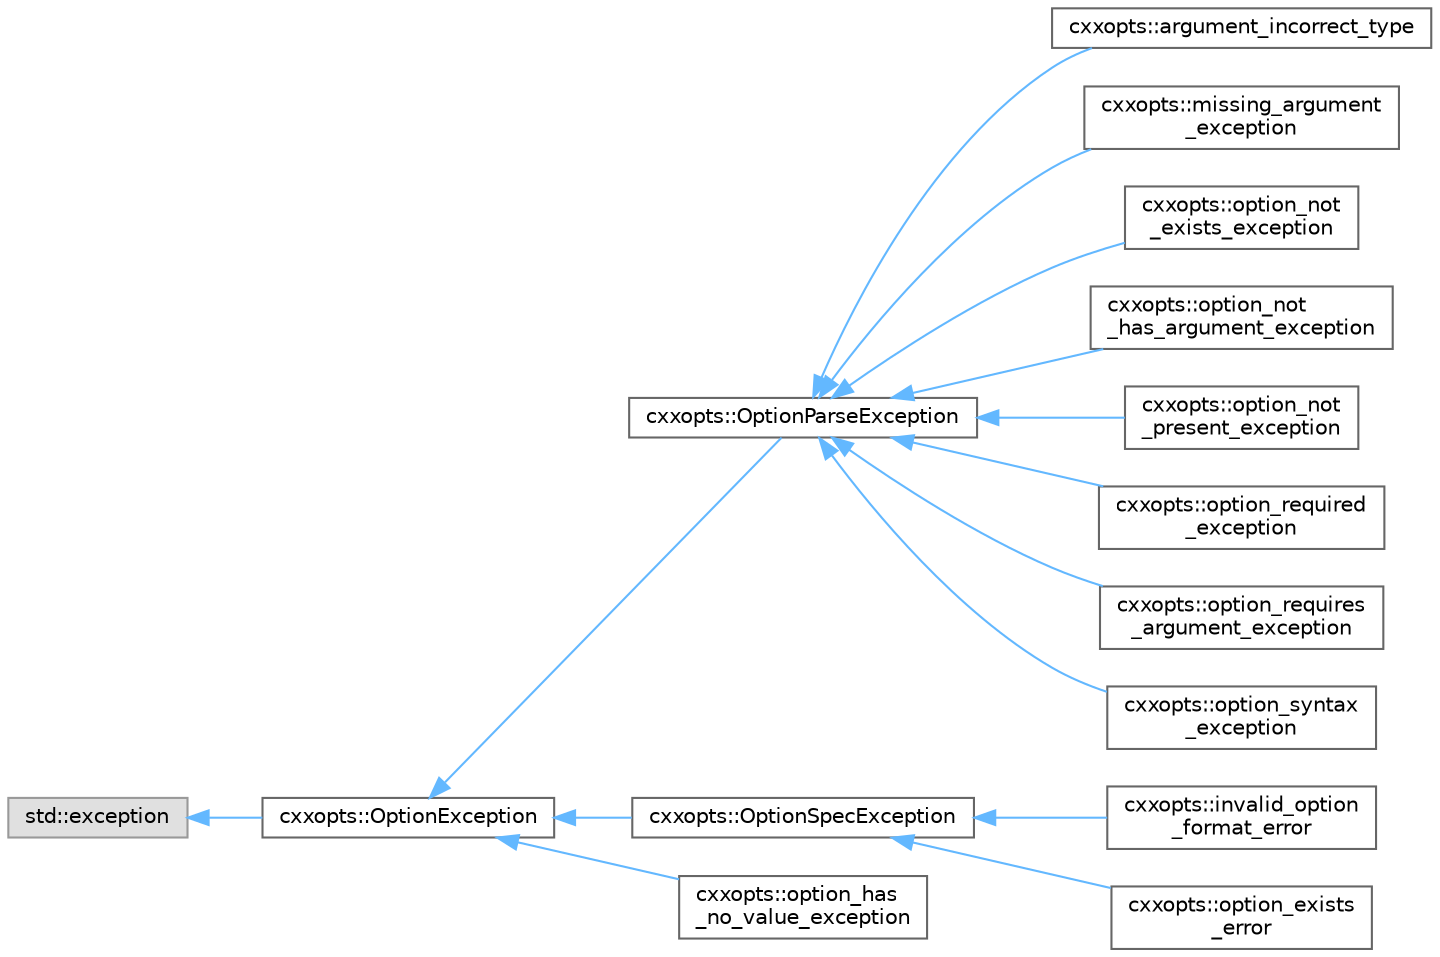 digraph "Graphical Class Hierarchy"
{
 // LATEX_PDF_SIZE
  bgcolor="transparent";
  edge [fontname=Helvetica,fontsize=10,labelfontname=Helvetica,labelfontsize=10];
  node [fontname=Helvetica,fontsize=10,shape=box,height=0.2,width=0.4];
  rankdir="LR";
  Node0 [id="Node000000",label="std::exception",height=0.2,width=0.4,color="grey60", fillcolor="#E0E0E0", style="filled",tooltip=" "];
  Node0 -> Node1 [id="edge94_Node000000_Node000001",dir="back",color="steelblue1",style="solid",tooltip=" "];
  Node1 [id="Node000001",label="cxxopts::OptionException",height=0.2,width=0.4,color="grey40", fillcolor="white", style="filled",URL="$classcxxopts_1_1_option_exception.html",tooltip=" "];
  Node1 -> Node2 [id="edge95_Node000001_Node000002",dir="back",color="steelblue1",style="solid",tooltip=" "];
  Node2 [id="Node000002",label="cxxopts::OptionParseException",height=0.2,width=0.4,color="grey40", fillcolor="white", style="filled",URL="$classcxxopts_1_1_option_parse_exception.html",tooltip=" "];
  Node2 -> Node3 [id="edge96_Node000002_Node000003",dir="back",color="steelblue1",style="solid",tooltip=" "];
  Node3 [id="Node000003",label="cxxopts::argument_incorrect_type",height=0.2,width=0.4,color="grey40", fillcolor="white", style="filled",URL="$classcxxopts_1_1argument__incorrect__type.html",tooltip=" "];
  Node2 -> Node4 [id="edge97_Node000002_Node000004",dir="back",color="steelblue1",style="solid",tooltip=" "];
  Node4 [id="Node000004",label="cxxopts::missing_argument\l_exception",height=0.2,width=0.4,color="grey40", fillcolor="white", style="filled",URL="$classcxxopts_1_1missing__argument__exception.html",tooltip=" "];
  Node2 -> Node5 [id="edge98_Node000002_Node000005",dir="back",color="steelblue1",style="solid",tooltip=" "];
  Node5 [id="Node000005",label="cxxopts::option_not\l_exists_exception",height=0.2,width=0.4,color="grey40", fillcolor="white", style="filled",URL="$classcxxopts_1_1option__not__exists__exception.html",tooltip=" "];
  Node2 -> Node6 [id="edge99_Node000002_Node000006",dir="back",color="steelblue1",style="solid",tooltip=" "];
  Node6 [id="Node000006",label="cxxopts::option_not\l_has_argument_exception",height=0.2,width=0.4,color="grey40", fillcolor="white", style="filled",URL="$classcxxopts_1_1option__not__has__argument__exception.html",tooltip=" "];
  Node2 -> Node7 [id="edge100_Node000002_Node000007",dir="back",color="steelblue1",style="solid",tooltip=" "];
  Node7 [id="Node000007",label="cxxopts::option_not\l_present_exception",height=0.2,width=0.4,color="grey40", fillcolor="white", style="filled",URL="$classcxxopts_1_1option__not__present__exception.html",tooltip=" "];
  Node2 -> Node8 [id="edge101_Node000002_Node000008",dir="back",color="steelblue1",style="solid",tooltip=" "];
  Node8 [id="Node000008",label="cxxopts::option_required\l_exception",height=0.2,width=0.4,color="grey40", fillcolor="white", style="filled",URL="$classcxxopts_1_1option__required__exception.html",tooltip=" "];
  Node2 -> Node9 [id="edge102_Node000002_Node000009",dir="back",color="steelblue1",style="solid",tooltip=" "];
  Node9 [id="Node000009",label="cxxopts::option_requires\l_argument_exception",height=0.2,width=0.4,color="grey40", fillcolor="white", style="filled",URL="$classcxxopts_1_1option__requires__argument__exception.html",tooltip=" "];
  Node2 -> Node10 [id="edge103_Node000002_Node000010",dir="back",color="steelblue1",style="solid",tooltip=" "];
  Node10 [id="Node000010",label="cxxopts::option_syntax\l_exception",height=0.2,width=0.4,color="grey40", fillcolor="white", style="filled",URL="$classcxxopts_1_1option__syntax__exception.html",tooltip=" "];
  Node1 -> Node11 [id="edge104_Node000001_Node000011",dir="back",color="steelblue1",style="solid",tooltip=" "];
  Node11 [id="Node000011",label="cxxopts::OptionSpecException",height=0.2,width=0.4,color="grey40", fillcolor="white", style="filled",URL="$classcxxopts_1_1_option_spec_exception.html",tooltip=" "];
  Node11 -> Node12 [id="edge105_Node000011_Node000012",dir="back",color="steelblue1",style="solid",tooltip=" "];
  Node12 [id="Node000012",label="cxxopts::invalid_option\l_format_error",height=0.2,width=0.4,color="grey40", fillcolor="white", style="filled",URL="$classcxxopts_1_1invalid__option__format__error.html",tooltip=" "];
  Node11 -> Node13 [id="edge106_Node000011_Node000013",dir="back",color="steelblue1",style="solid",tooltip=" "];
  Node13 [id="Node000013",label="cxxopts::option_exists\l_error",height=0.2,width=0.4,color="grey40", fillcolor="white", style="filled",URL="$classcxxopts_1_1option__exists__error.html",tooltip=" "];
  Node1 -> Node14 [id="edge107_Node000001_Node000014",dir="back",color="steelblue1",style="solid",tooltip=" "];
  Node14 [id="Node000014",label="cxxopts::option_has\l_no_value_exception",height=0.2,width=0.4,color="grey40", fillcolor="white", style="filled",URL="$classcxxopts_1_1option__has__no__value__exception.html",tooltip=" "];
}
